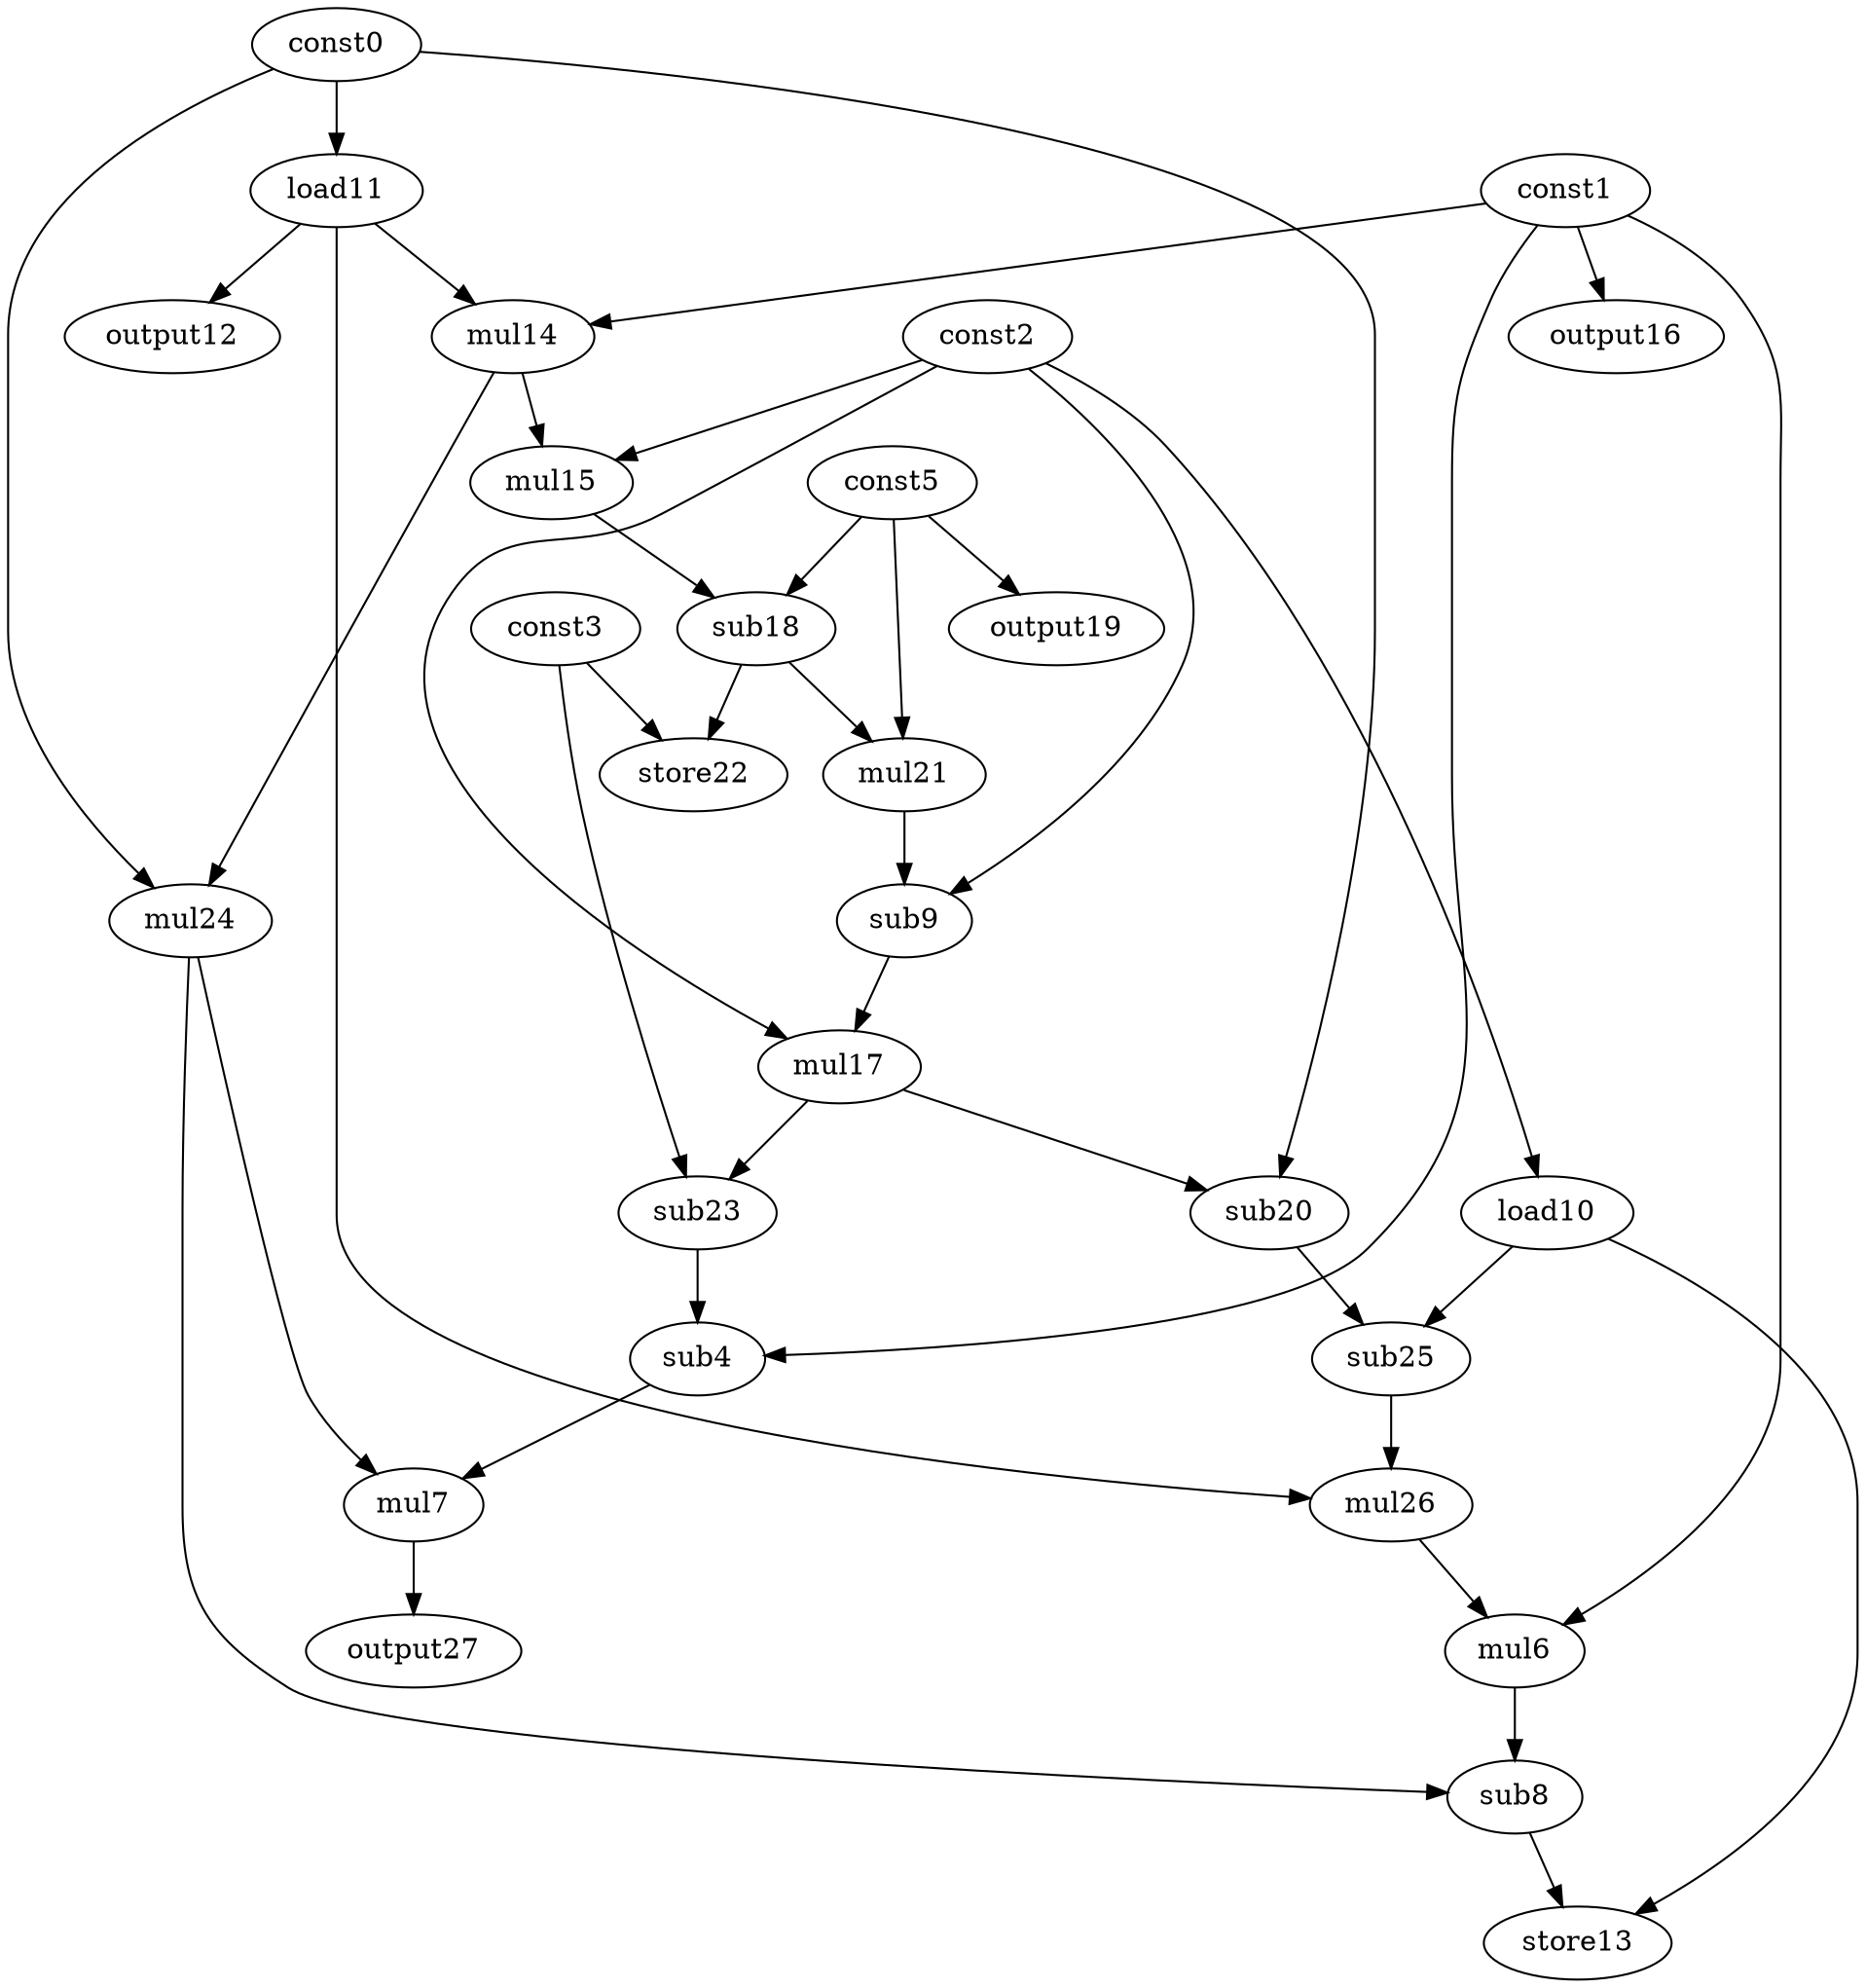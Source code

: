 digraph G { 
const0[opcode=const]; 
const1[opcode=const]; 
const2[opcode=const]; 
const3[opcode=const]; 
sub4[opcode=sub]; 
const5[opcode=const]; 
mul6[opcode=mul]; 
mul7[opcode=mul]; 
sub8[opcode=sub]; 
sub9[opcode=sub]; 
load10[opcode=load]; 
load11[opcode=load]; 
output12[opcode=output]; 
store13[opcode=store]; 
mul14[opcode=mul]; 
mul15[opcode=mul]; 
output16[opcode=output]; 
mul17[opcode=mul]; 
sub18[opcode=sub]; 
output19[opcode=output]; 
sub20[opcode=sub]; 
mul21[opcode=mul]; 
store22[opcode=store]; 
sub23[opcode=sub]; 
mul24[opcode=mul]; 
sub25[opcode=sub]; 
mul26[opcode=mul]; 
output27[opcode=output]; 
const2->load10[operand=0];
const0->load11[operand=0];
const1->output16[operand=0];
const5->output19[operand=0];
load11->output12[operand=0];
const1->mul14[operand=0];
load11->mul14[operand=1];
const2->mul15[operand=0];
mul14->mul15[operand=1];
const0->mul24[operand=0];
mul14->mul24[operand=1];
const5->sub18[operand=0];
mul15->sub18[operand=1];
sub18->mul21[operand=0];
const5->mul21[operand=1];
sub18->store22[operand=0];
const3->store22[operand=1];
const2->sub9[operand=0];
mul21->sub9[operand=1];
sub9->mul17[operand=0];
const2->mul17[operand=1];
const0->sub20[operand=0];
mul17->sub20[operand=1];
mul17->sub23[operand=0];
const3->sub23[operand=1];
const1->sub4[operand=0];
sub23->sub4[operand=1];
load10->sub25[operand=0];
sub20->sub25[operand=1];
mul24->mul7[operand=0];
sub4->mul7[operand=1];
sub25->mul26[operand=0];
load11->mul26[operand=1];
const1->mul6[operand=0];
mul26->mul6[operand=1];
mul7->output27[operand=0];
mul24->sub8[operand=0];
mul6->sub8[operand=1];
sub8->store13[operand=0];
load10->store13[operand=1];
}

